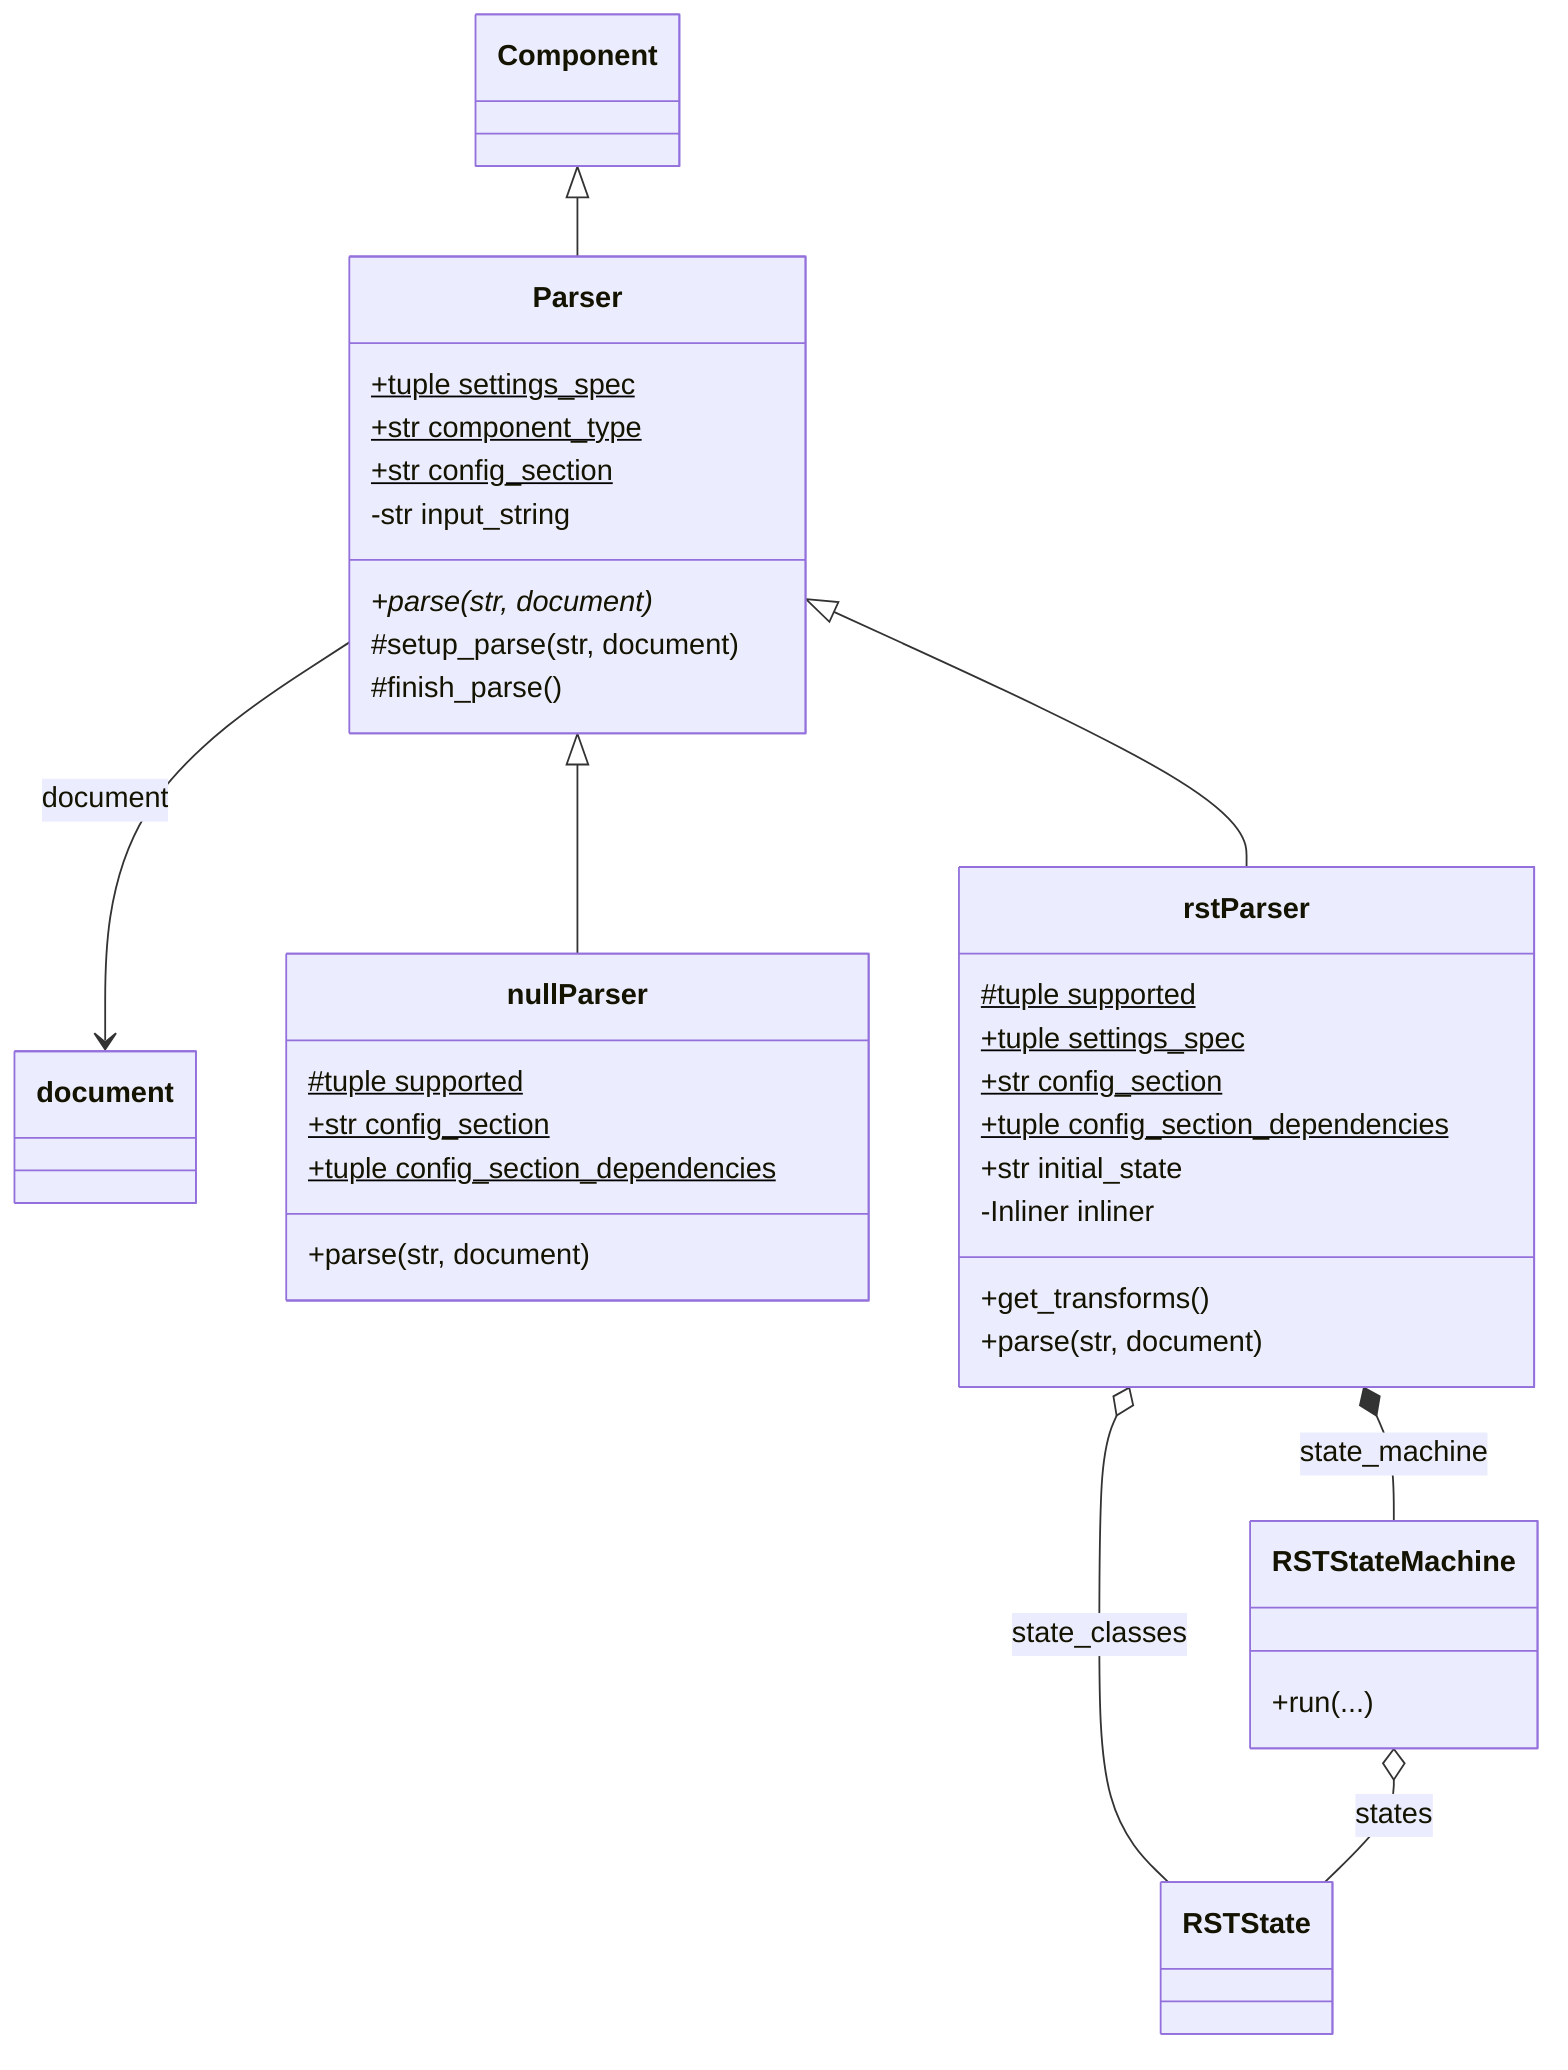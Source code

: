 classDiagram
    direction TB
        Component <|-- Parser
        Parser --> document: document
        Parser <|-- nullParser
        Parser <|-- rstParser

        rstParser *-- RSTStateMachine: state_machine
        rstParser o-- RSTState: state_classes
        RSTStateMachine o-- RSTState: states

    class Parser{
        +tuple settings_spec$
        +str component_type$
        +str config_section$
        -str input_string

        +parse(str, document)*
        #setup_parse(str, document)
        #finish_parse()
    }

    class nullParser{
        #tuple supported$
        +str config_section$
        +tuple config_section_dependencies$
        +parse(str, document)
    }

    class rstParser{
        #tuple supported$
        +tuple settings_spec$
        +str config_section$
        +tuple config_section_dependencies$

        +str initial_state
        -Inliner inliner

        +get_transforms()
        +parse(str, document)
    }

    class RSTStateMachine{
        +run(...)
    }